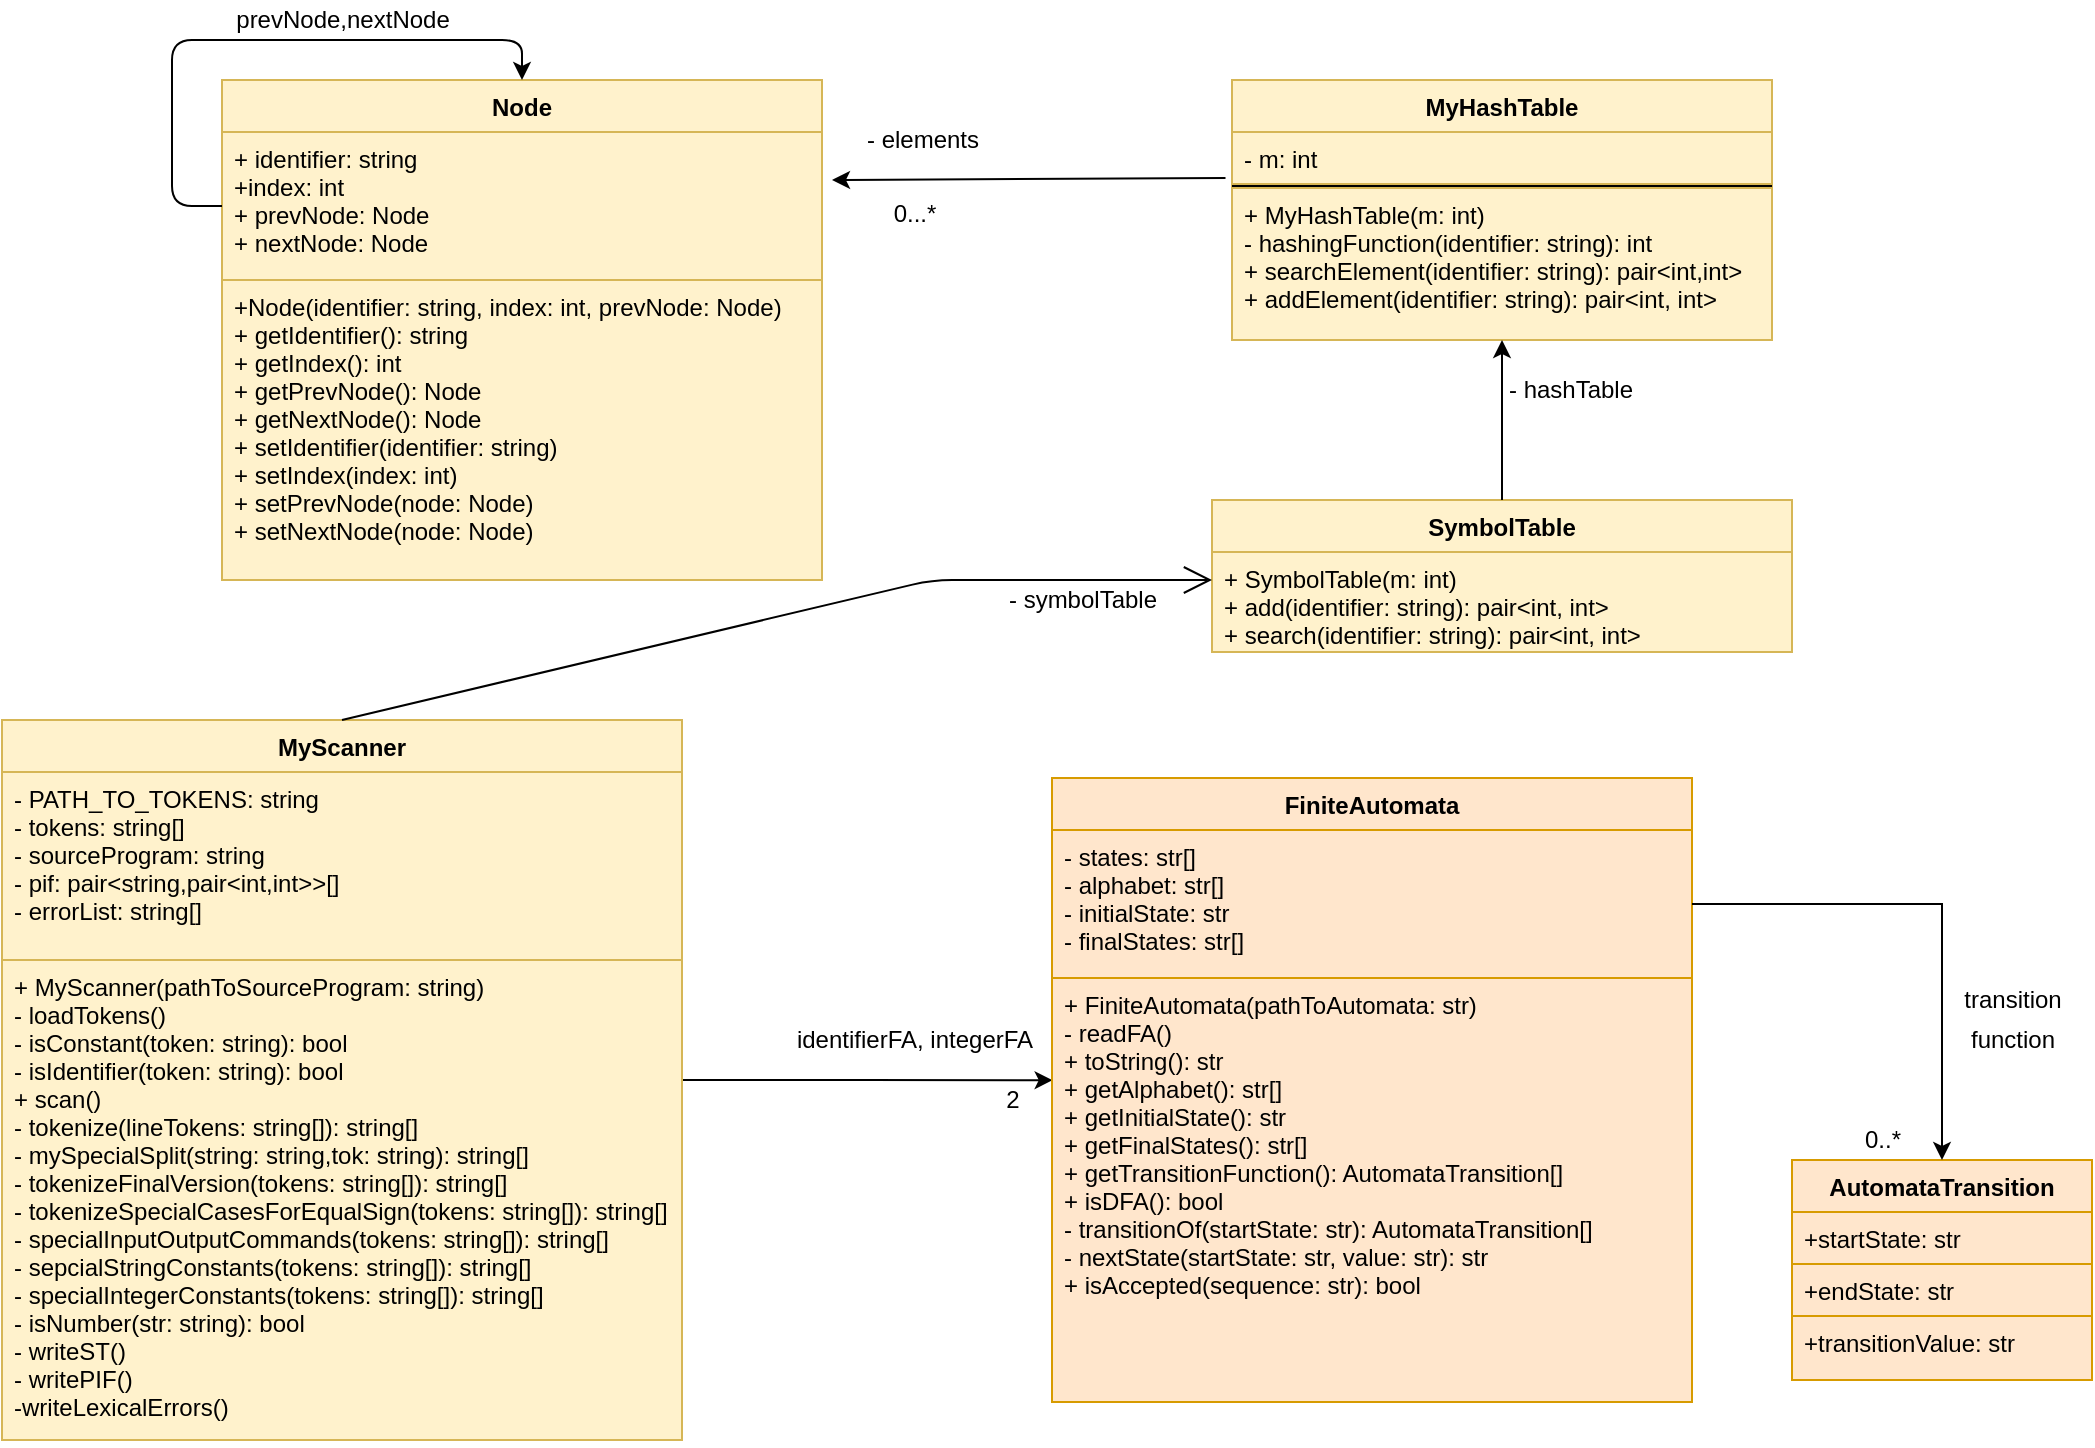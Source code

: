<mxfile version="13.8.8" type="device"><diagram id="AV4NssqUBYfwiW8lBVKL" name="Page-1"><mxGraphModel dx="1730" dy="967" grid="1" gridSize="10" guides="1" tooltips="1" connect="1" arrows="1" fold="1" page="1" pageScale="1" pageWidth="850" pageHeight="1100" math="0" shadow="0"><root><mxCell id="0"/><mxCell id="1" parent="0"/><mxCell id="bcd1vFAUju1Wosjap5No-6" value="MyHashTable" style="swimlane;fontStyle=1;align=center;verticalAlign=top;childLayout=stackLayout;horizontal=1;startSize=26;horizontalStack=0;resizeParent=1;resizeParentMax=0;resizeLast=0;collapsible=1;marginBottom=0;fillColor=#fff2cc;strokeColor=#d6b656;" parent="1" vertex="1"><mxGeometry x="630" y="190" width="270" height="130" as="geometry"/></mxCell><mxCell id="bcd1vFAUju1Wosjap5No-7" value="- m: int" style="text;strokeColor=#d6b656;fillColor=#fff2cc;align=left;verticalAlign=top;spacingLeft=4;spacingRight=4;overflow=hidden;rotatable=0;points=[[0,0.5],[1,0.5]];portConstraint=eastwest;" parent="bcd1vFAUju1Wosjap5No-6" vertex="1"><mxGeometry y="26" width="270" height="26" as="geometry"/></mxCell><mxCell id="bcd1vFAUju1Wosjap5No-8" value="" style="line;strokeWidth=1;fillColor=none;align=left;verticalAlign=middle;spacingTop=-1;spacingLeft=3;spacingRight=3;rotatable=0;labelPosition=right;points=[];portConstraint=eastwest;" parent="bcd1vFAUju1Wosjap5No-6" vertex="1"><mxGeometry y="52" width="270" height="2" as="geometry"/></mxCell><mxCell id="bcd1vFAUju1Wosjap5No-9" value="+ MyHashTable(m: int)&#10;- hashingFunction(identifier: string): int&#10;+ searchElement(identifier: string): pair&lt;int,int&gt;&#10;+ addElement(identifier: string): pair&lt;int, int&gt;" style="text;strokeColor=#d6b656;fillColor=#fff2cc;align=left;verticalAlign=top;spacingLeft=4;spacingRight=4;overflow=hidden;rotatable=0;points=[[0,0.5],[1,0.5]];portConstraint=eastwest;" parent="bcd1vFAUju1Wosjap5No-6" vertex="1"><mxGeometry y="54" width="270" height="76" as="geometry"/></mxCell><mxCell id="bcd1vFAUju1Wosjap5No-1" value="Node" style="swimlane;fontStyle=1;align=center;verticalAlign=top;childLayout=stackLayout;horizontal=1;startSize=26;horizontalStack=0;resizeParent=1;resizeParentMax=0;resizeLast=0;collapsible=1;marginBottom=0;fillColor=#fff2cc;strokeColor=#d6b656;" parent="1" vertex="1"><mxGeometry x="125" y="190" width="300" height="250" as="geometry"/></mxCell><mxCell id="bcd1vFAUju1Wosjap5No-2" value="+ identifier: string&#10;+index: int&#10;+ prevNode: Node&#10;+ nextNode: Node" style="text;strokeColor=#d6b656;fillColor=#fff2cc;align=left;verticalAlign=top;spacingLeft=4;spacingRight=4;overflow=hidden;rotatable=0;points=[[0,0.5],[1,0.5]];portConstraint=eastwest;" parent="bcd1vFAUju1Wosjap5No-1" vertex="1"><mxGeometry y="26" width="300" height="74" as="geometry"/></mxCell><mxCell id="bcd1vFAUju1Wosjap5No-4" value="+Node(identifier: string, index: int, prevNode: Node)&#10;+ getIdentifier(): string&#10;+ getIndex(): int&#10;+ getPrevNode(): Node&#10;+ getNextNode(): Node&#10;+ setIdentifier(identifier: string)&#10;+ setIndex(index: int)&#10;+ setPrevNode(node: Node)&#10;+ setNextNode(node: Node)" style="text;strokeColor=#d6b656;fillColor=#fff2cc;align=left;verticalAlign=top;spacingLeft=4;spacingRight=4;overflow=hidden;rotatable=0;points=[[0,0.5],[1,0.5]];portConstraint=eastwest;" parent="bcd1vFAUju1Wosjap5No-1" vertex="1"><mxGeometry y="100" width="300" height="150" as="geometry"/></mxCell><mxCell id="bcd1vFAUju1Wosjap5No-19" value="" style="endArrow=classic;html=1;entryX=0.5;entryY=0;entryDx=0;entryDy=0;" parent="bcd1vFAUju1Wosjap5No-1" source="bcd1vFAUju1Wosjap5No-2" target="bcd1vFAUju1Wosjap5No-1" edge="1"><mxGeometry width="50" height="50" relative="1" as="geometry"><mxPoint x="-70.711" y="113" as="sourcePoint"/><mxPoint x="-70.711" y="63" as="targetPoint"/><Array as="points"><mxPoint x="-25" y="63"/><mxPoint x="-25" y="-20"/><mxPoint x="150" y="-20"/></Array></mxGeometry></mxCell><mxCell id="bcd1vFAUju1Wosjap5No-20" value="prevNode,nextNode" style="text;html=1;align=center;verticalAlign=middle;resizable=0;points=[];autosize=1;" parent="1" vertex="1"><mxGeometry x="125" y="150" width="120" height="20" as="geometry"/></mxCell><mxCell id="bcd1vFAUju1Wosjap5No-22" value="" style="endArrow=classic;html=1;exitX=-0.012;exitY=0.885;exitDx=0;exitDy=0;exitPerimeter=0;" parent="1" source="bcd1vFAUju1Wosjap5No-7" edge="1"><mxGeometry width="50" height="50" relative="1" as="geometry"><mxPoint x="490" y="340" as="sourcePoint"/><mxPoint x="430" y="240" as="targetPoint"/></mxGeometry></mxCell><mxCell id="bcd1vFAUju1Wosjap5No-23" value="- elements" style="text;html=1;align=center;verticalAlign=middle;resizable=0;points=[];autosize=1;" parent="1" vertex="1"><mxGeometry x="440" y="210" width="70" height="20" as="geometry"/></mxCell><mxCell id="bcd1vFAUju1Wosjap5No-24" value="0...*" style="text;html=1;align=center;verticalAlign=middle;resizable=0;points=[];autosize=1;" parent="1" vertex="1"><mxGeometry x="451" y="247" width="40" height="20" as="geometry"/></mxCell><mxCell id="bcd1vFAUju1Wosjap5No-25" value="SymbolTable" style="swimlane;fontStyle=1;align=center;verticalAlign=top;childLayout=stackLayout;horizontal=1;startSize=26;horizontalStack=0;resizeParent=1;resizeParentMax=0;resizeLast=0;collapsible=1;marginBottom=0;fillColor=#fff2cc;strokeColor=#d6b656;" parent="1" vertex="1"><mxGeometry x="620" y="400" width="290" height="76" as="geometry"/></mxCell><mxCell id="bcd1vFAUju1Wosjap5No-28" value="+ SymbolTable(m: int)&#10;+ add(identifier: string): pair&lt;int, int&gt;&#10;+ search(identifier: string): pair&lt;int, int&gt;" style="text;strokeColor=#d6b656;fillColor=#fff2cc;align=left;verticalAlign=top;spacingLeft=4;spacingRight=4;overflow=hidden;rotatable=0;points=[[0,0.5],[1,0.5]];portConstraint=eastwest;" parent="bcd1vFAUju1Wosjap5No-25" vertex="1"><mxGeometry y="26" width="290" height="50" as="geometry"/></mxCell><mxCell id="bcd1vFAUju1Wosjap5No-29" value="" style="endArrow=classic;html=1;exitX=0.5;exitY=0;exitDx=0;exitDy=0;entryX=0.5;entryY=1;entryDx=0;entryDy=0;" parent="1" source="bcd1vFAUju1Wosjap5No-25" target="bcd1vFAUju1Wosjap5No-6" edge="1"><mxGeometry width="50" height="50" relative="1" as="geometry"><mxPoint x="510" y="350" as="sourcePoint"/><mxPoint x="560" y="300" as="targetPoint"/></mxGeometry></mxCell><mxCell id="bcd1vFAUju1Wosjap5No-31" value="- hashTable" style="text;html=1;align=center;verticalAlign=middle;resizable=0;points=[];autosize=1;" parent="1" vertex="1"><mxGeometry x="759" y="335" width="80" height="20" as="geometry"/></mxCell><mxCell id="P-OWeusJJexATM7oqYBW-18" style="edgeStyle=orthogonalEdgeStyle;rounded=0;orthogonalLoop=1;jettySize=auto;html=1;exitX=1;exitY=0.5;exitDx=0;exitDy=0;entryX=0.001;entryY=0.241;entryDx=0;entryDy=0;entryPerimeter=0;" edge="1" parent="1" source="lrVNthxR7zrmnNX41FcV-2" target="P-OWeusJJexATM7oqYBW-3"><mxGeometry relative="1" as="geometry"/></mxCell><mxCell id="lrVNthxR7zrmnNX41FcV-2" value="MyScanner" style="swimlane;fontStyle=1;align=center;verticalAlign=top;childLayout=stackLayout;horizontal=1;startSize=26;horizontalStack=0;resizeParent=1;resizeParentMax=0;resizeLast=0;collapsible=1;marginBottom=0;fillColor=#fff2cc;strokeColor=#d6b656;" parent="1" vertex="1"><mxGeometry x="15" y="510" width="340" height="360" as="geometry"/></mxCell><mxCell id="lrVNthxR7zrmnNX41FcV-3" value="- PATH_TO_TOKENS: string&#10;- tokens: string[]&#10;- sourceProgram: string&#10;- pif: pair&lt;string,pair&lt;int,int&gt;&gt;[]&#10;- errorList: string[]&#10;" style="text;strokeColor=#d6b656;fillColor=#fff2cc;align=left;verticalAlign=top;spacingLeft=4;spacingRight=4;overflow=hidden;rotatable=0;points=[[0,0.5],[1,0.5]];portConstraint=eastwest;fontStyle=0" parent="lrVNthxR7zrmnNX41FcV-2" vertex="1"><mxGeometry y="26" width="340" height="94" as="geometry"/></mxCell><mxCell id="lrVNthxR7zrmnNX41FcV-5" value="+ MyScanner(pathToSourceProgram: string)&#10;- loadTokens()&#10;- isConstant(token: string): bool&#10;- isIdentifier(token: string): bool&#10;+ scan()&#10;- tokenize(lineTokens: string[]): string[]&#10;- mySpecialSplit(string: string,tok: string): string[]&#10;- tokenizeFinalVersion(tokens: string[]): string[]&#10;- tokenizeSpecialCasesForEqualSign(tokens: string[]): string[]&#10;- specialInputOutputCommands(tokens: string[]): string[]&#10;- sepcialStringConstants(tokens: string[]): string[]&#10;- specialIntegerConstants(tokens: string[]): string[]&#10;- isNumber(str: string): bool&#10;- writeST()&#10;- writePIF()&#10;-writeLexicalErrors()&#10;" style="text;strokeColor=#d6b656;fillColor=#fff2cc;align=left;verticalAlign=top;spacingLeft=4;spacingRight=4;overflow=hidden;rotatable=0;points=[[0,0.5],[1,0.5]];portConstraint=eastwest;" parent="lrVNthxR7zrmnNX41FcV-2" vertex="1"><mxGeometry y="120" width="340" height="240" as="geometry"/></mxCell><mxCell id="lrVNthxR7zrmnNX41FcV-6" value="" style="endArrow=open;endFill=1;endSize=12;html=1;exitX=0.5;exitY=0;exitDx=0;exitDy=0;" parent="1" source="lrVNthxR7zrmnNX41FcV-2" edge="1"><mxGeometry width="160" relative="1" as="geometry"><mxPoint x="460" y="440" as="sourcePoint"/><mxPoint x="620" y="440" as="targetPoint"/><Array as="points"><mxPoint x="480" y="440"/></Array></mxGeometry></mxCell><mxCell id="lrVNthxR7zrmnNX41FcV-7" value="- symbolTable" style="text;html=1;align=center;verticalAlign=middle;resizable=0;points=[];autosize=1;" parent="1" vertex="1"><mxGeometry x="510" y="440" width="90" height="20" as="geometry"/></mxCell><mxCell id="P-OWeusJJexATM7oqYBW-1" value="FiniteAutomata" style="swimlane;fontStyle=1;align=center;verticalAlign=top;childLayout=stackLayout;horizontal=1;startSize=26;horizontalStack=0;resizeParent=1;resizeParentMax=0;resizeLast=0;collapsible=1;marginBottom=0;fillColor=#ffe6cc;strokeColor=#d79b00;" vertex="1" parent="1"><mxGeometry x="540" y="539" width="320" height="312" as="geometry"/></mxCell><mxCell id="P-OWeusJJexATM7oqYBW-2" value="- states: str[]&#10;- alphabet: str[]&#10;- initialState: str&#10;- finalStates: str[]" style="text;strokeColor=#d79b00;fillColor=#ffe6cc;align=left;verticalAlign=top;spacingLeft=4;spacingRight=4;overflow=hidden;rotatable=0;points=[[0,0.5],[1,0.5]];portConstraint=eastwest;" vertex="1" parent="P-OWeusJJexATM7oqYBW-1"><mxGeometry y="26" width="320" height="74" as="geometry"/></mxCell><mxCell id="P-OWeusJJexATM7oqYBW-3" value="+ FiniteAutomata(pathToAutomata: str)&#10;- readFA()&#10;+ toString(): str&#10;+ getAlphabet(): str[]&#10;+ getInitialState(): str&#10;+ getFinalStates(): str[]&#10;+ getTransitionFunction(): AutomataTransition[]&#10;+ isDFA(): bool&#10;- transitionOf(startState: str): AutomataTransition[]&#10;- nextState(startState: str, value: str): str&#10;+ isAccepted(sequence: str): bool" style="text;strokeColor=#d79b00;fillColor=#ffe6cc;align=left;verticalAlign=top;spacingLeft=4;spacingRight=4;overflow=hidden;rotatable=0;points=[[0,0.5],[1,0.5]];portConstraint=eastwest;" vertex="1" parent="P-OWeusJJexATM7oqYBW-1"><mxGeometry y="100" width="320" height="212" as="geometry"/></mxCell><mxCell id="P-OWeusJJexATM7oqYBW-4" value="AutomataTransition" style="swimlane;fontStyle=1;childLayout=stackLayout;horizontal=1;startSize=26;fillColor=#ffe6cc;horizontalStack=0;resizeParent=1;resizeParentMax=0;resizeLast=0;collapsible=1;marginBottom=0;strokeColor=#d79b00;" vertex="1" parent="1"><mxGeometry x="910" y="730" width="150" height="110" as="geometry"/></mxCell><mxCell id="P-OWeusJJexATM7oqYBW-5" value="+startState: str" style="text;strokeColor=#d79b00;fillColor=#ffe6cc;align=left;verticalAlign=top;spacingLeft=4;spacingRight=4;overflow=hidden;rotatable=0;points=[[0,0.5],[1,0.5]];portConstraint=eastwest;" vertex="1" parent="P-OWeusJJexATM7oqYBW-4"><mxGeometry y="26" width="150" height="26" as="geometry"/></mxCell><mxCell id="P-OWeusJJexATM7oqYBW-6" value="+endState: str" style="text;strokeColor=#d79b00;fillColor=#ffe6cc;align=left;verticalAlign=top;spacingLeft=4;spacingRight=4;overflow=hidden;rotatable=0;points=[[0,0.5],[1,0.5]];portConstraint=eastwest;" vertex="1" parent="P-OWeusJJexATM7oqYBW-4"><mxGeometry y="52" width="150" height="26" as="geometry"/></mxCell><mxCell id="P-OWeusJJexATM7oqYBW-7" value="+transitionValue: str" style="text;strokeColor=#d79b00;fillColor=#ffe6cc;align=left;verticalAlign=top;spacingLeft=4;spacingRight=4;overflow=hidden;rotatable=0;points=[[0,0.5],[1,0.5]];portConstraint=eastwest;" vertex="1" parent="P-OWeusJJexATM7oqYBW-4"><mxGeometry y="78" width="150" height="32" as="geometry"/></mxCell><mxCell id="P-OWeusJJexATM7oqYBW-14" style="edgeStyle=orthogonalEdgeStyle;rounded=0;orthogonalLoop=1;jettySize=auto;html=1;entryX=0.5;entryY=0;entryDx=0;entryDy=0;" edge="1" parent="1" source="P-OWeusJJexATM7oqYBW-2" target="P-OWeusJJexATM7oqYBW-4"><mxGeometry relative="1" as="geometry"/></mxCell><mxCell id="P-OWeusJJexATM7oqYBW-15" value="0..*" style="text;html=1;align=center;verticalAlign=middle;resizable=0;points=[];autosize=1;" vertex="1" parent="1"><mxGeometry x="940" y="710" width="30" height="20" as="geometry"/></mxCell><mxCell id="P-OWeusJJexATM7oqYBW-16" value="transition" style="text;html=1;align=center;verticalAlign=middle;resizable=0;points=[];autosize=1;" vertex="1" parent="1"><mxGeometry x="990" y="640" width="60" height="20" as="geometry"/></mxCell><mxCell id="P-OWeusJJexATM7oqYBW-17" value="function&lt;br&gt;" style="text;html=1;align=center;verticalAlign=middle;resizable=0;points=[];autosize=1;" vertex="1" parent="1"><mxGeometry x="990" y="660" width="60" height="20" as="geometry"/></mxCell><mxCell id="P-OWeusJJexATM7oqYBW-19" value="2" style="text;html=1;align=center;verticalAlign=middle;resizable=0;points=[];autosize=1;" vertex="1" parent="1"><mxGeometry x="510" y="690" width="20" height="20" as="geometry"/></mxCell><mxCell id="P-OWeusJJexATM7oqYBW-20" value="identifierFA, integerFA" style="text;html=1;align=center;verticalAlign=middle;resizable=0;points=[];autosize=1;" vertex="1" parent="1"><mxGeometry x="406" y="660" width="130" height="20" as="geometry"/></mxCell></root></mxGraphModel></diagram></mxfile>